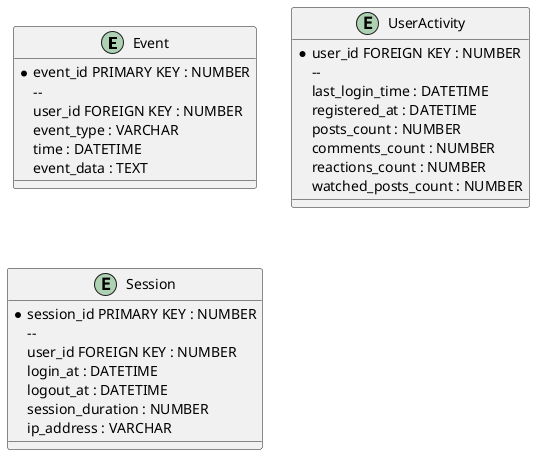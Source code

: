 @startuml

entity "Event" {
	* event_id PRIMARY KEY : NUMBER
  	--
  	user_id FOREIGN KEY : NUMBER
	event_type : VARCHAR
	time : DATETIME
	event_data : TEXT
}

entity "UserActivity" {
	* user_id FOREIGN KEY : NUMBER
  	--
  	last_login_time : DATETIME
	registered_at : DATETIME
	posts_count : NUMBER
	comments_count : NUMBER
	reactions_count : NUMBER
	watched_posts_count : NUMBER
}

entity "Session" {
	* session_id PRIMARY KEY : NUMBER
  	--
  	user_id FOREIGN KEY : NUMBER
	login_at : DATETIME
	logout_at : DATETIME
	session_duration : NUMBER
	ip_address : VARCHAR
}
  
@enduml